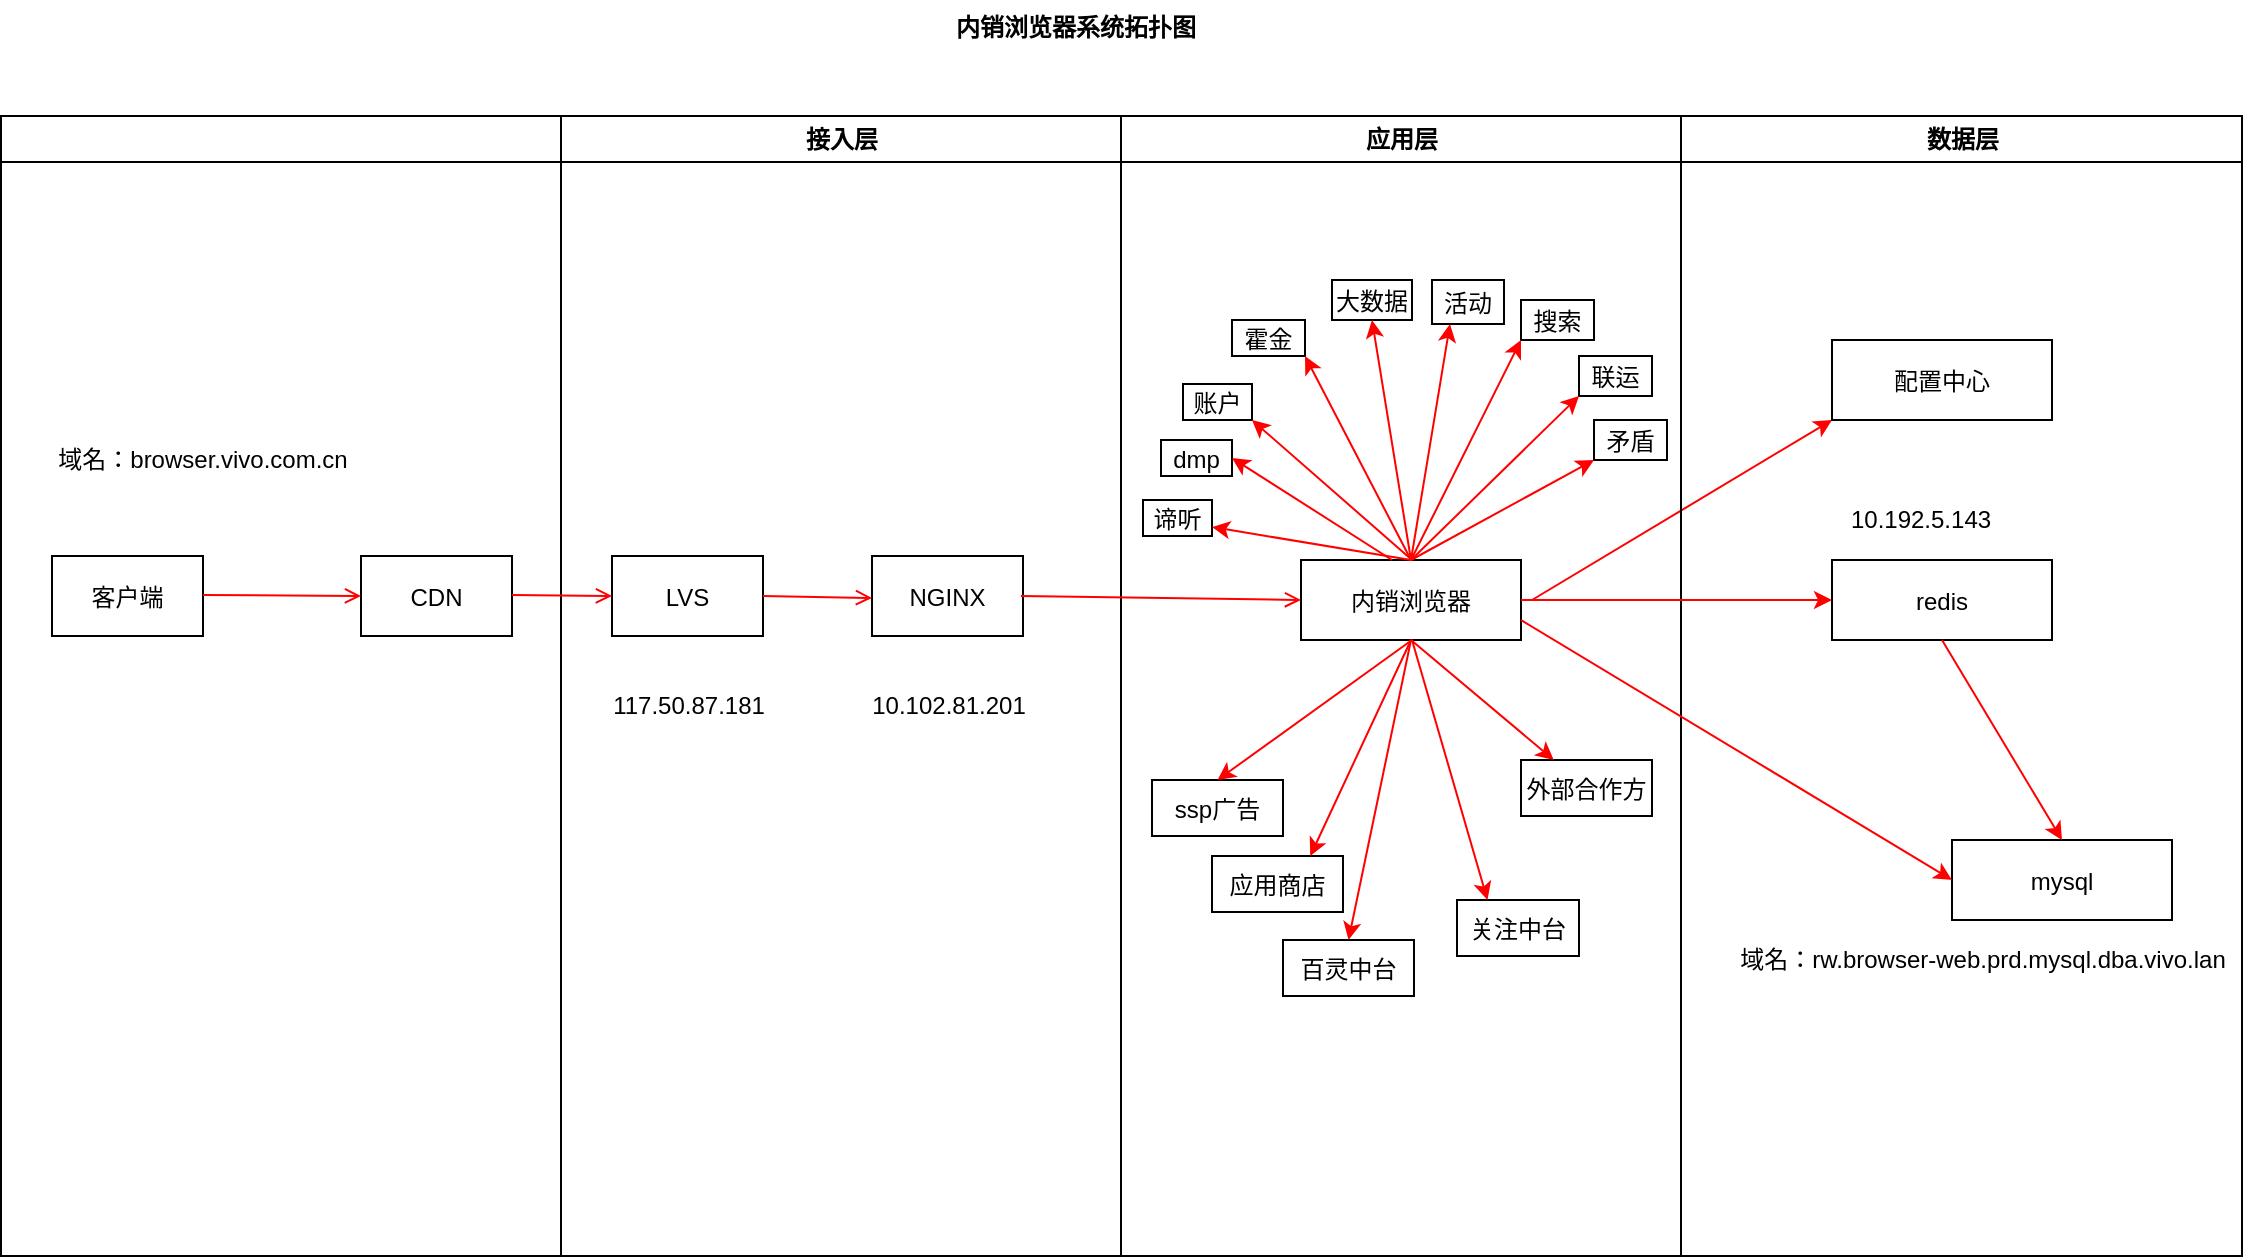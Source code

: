 <mxfile version="15.9.1" type="github">
  <diagram name="Page-1" id="e7e014a7-5840-1c2e-5031-d8a46d1fe8dd">
    <mxGraphModel dx="782" dy="457" grid="1" gridSize="10" guides="1" tooltips="1" connect="1" arrows="1" fold="1" page="1" pageScale="1" pageWidth="1169" pageHeight="826" background="none" math="0" shadow="0">
      <root>
        <mxCell id="0" />
        <mxCell id="1" parent="0" />
        <mxCell id="2" value="" style="swimlane;whiteSpace=wrap" parent="1" vertex="1">
          <mxGeometry x="164.5" y="128" width="280" height="570" as="geometry">
            <mxRectangle x="164.5" y="128" width="50" height="40" as="alternateBounds" />
          </mxGeometry>
        </mxCell>
        <mxCell id="7" value="客户端" style="" parent="2" vertex="1">
          <mxGeometry x="25.5" y="220" width="75.5" height="40" as="geometry" />
        </mxCell>
        <mxCell id="1eKcviOVt32IJCHJKels-47" value="CDN" style="" vertex="1" parent="2">
          <mxGeometry x="180" y="220" width="75.5" height="40" as="geometry" />
        </mxCell>
        <mxCell id="1eKcviOVt32IJCHJKels-48" value="" style="endArrow=open;strokeColor=#FF0000;endFill=1;rounded=0;entryX=0;entryY=0.5;entryDx=0;entryDy=0;" edge="1" parent="2" target="1eKcviOVt32IJCHJKels-47">
          <mxGeometry relative="1" as="geometry">
            <mxPoint x="101" y="239.5" as="sourcePoint" />
            <mxPoint x="175.5" y="240" as="targetPoint" />
          </mxGeometry>
        </mxCell>
        <mxCell id="1eKcviOVt32IJCHJKels-106" value="域名：browser.vivo.com.cn" style="text;html=1;align=center;verticalAlign=middle;resizable=0;points=[];autosize=1;strokeColor=none;fillColor=none;" vertex="1" parent="2">
          <mxGeometry x="20" y="162" width="160" height="20" as="geometry" />
        </mxCell>
        <mxCell id="3" value="接入层" style="swimlane;whiteSpace=wrap" parent="1" vertex="1">
          <mxGeometry x="444.5" y="128" width="280" height="570" as="geometry" />
        </mxCell>
        <mxCell id="1eKcviOVt32IJCHJKels-50" value="LVS" style="" vertex="1" parent="3">
          <mxGeometry x="25.5" y="220" width="75.5" height="40" as="geometry" />
        </mxCell>
        <mxCell id="1eKcviOVt32IJCHJKels-51" value="NGINX" style="" vertex="1" parent="3">
          <mxGeometry x="155.5" y="220" width="75.5" height="40" as="geometry" />
        </mxCell>
        <mxCell id="1eKcviOVt32IJCHJKels-54" value="" style="endArrow=open;strokeColor=#FF0000;endFill=1;rounded=0;" edge="1" parent="3">
          <mxGeometry relative="1" as="geometry">
            <mxPoint x="-24.5" y="239.5" as="sourcePoint" />
            <mxPoint x="25.5" y="240" as="targetPoint" />
          </mxGeometry>
        </mxCell>
        <mxCell id="1eKcviOVt32IJCHJKels-100" value="117.50.87.181" style="text;html=1;align=center;verticalAlign=middle;resizable=0;points=[];autosize=1;strokeColor=none;fillColor=none;" vertex="1" parent="3">
          <mxGeometry x="18.25" y="285" width="90" height="20" as="geometry" />
        </mxCell>
        <mxCell id="1eKcviOVt32IJCHJKels-101" value="10.102.81.201" style="text;html=1;align=center;verticalAlign=middle;resizable=0;points=[];autosize=1;strokeColor=none;fillColor=none;" vertex="1" parent="3">
          <mxGeometry x="148.25" y="285" width="90" height="20" as="geometry" />
        </mxCell>
        <mxCell id="4" value="应用层" style="swimlane;whiteSpace=wrap" parent="1" vertex="1">
          <mxGeometry x="724.5" y="128" width="280" height="570" as="geometry" />
        </mxCell>
        <mxCell id="1eKcviOVt32IJCHJKels-52" value="内销浏览器" style="" vertex="1" parent="4">
          <mxGeometry x="90" y="222" width="110" height="40" as="geometry" />
        </mxCell>
        <mxCell id="1eKcviOVt32IJCHJKels-57" value="账户" style="" vertex="1" parent="4">
          <mxGeometry x="31" y="134" width="34.5" height="18" as="geometry" />
        </mxCell>
        <mxCell id="1eKcviOVt32IJCHJKels-58" value="ssp广告" style="" vertex="1" parent="4">
          <mxGeometry x="15.5" y="332" width="65.5" height="28" as="geometry" />
        </mxCell>
        <mxCell id="1eKcviOVt32IJCHJKels-59" value="谛听" style="" vertex="1" parent="4">
          <mxGeometry x="11" y="192" width="34.5" height="18" as="geometry" />
        </mxCell>
        <mxCell id="1eKcviOVt32IJCHJKels-60" value="百灵中台" style="" vertex="1" parent="4">
          <mxGeometry x="81" y="412" width="65.5" height="28" as="geometry" />
        </mxCell>
        <mxCell id="1eKcviOVt32IJCHJKels-62" value="应用商店" style="" vertex="1" parent="4">
          <mxGeometry x="45.5" y="370" width="65.5" height="28" as="geometry" />
        </mxCell>
        <mxCell id="1eKcviOVt32IJCHJKels-69" value="关注中台" style="" vertex="1" parent="4">
          <mxGeometry x="168" y="392" width="61" height="28" as="geometry" />
        </mxCell>
        <mxCell id="1eKcviOVt32IJCHJKels-70" value="外部合作方" style="" vertex="1" parent="4">
          <mxGeometry x="200" y="322" width="65.5" height="28" as="geometry" />
        </mxCell>
        <mxCell id="1eKcviOVt32IJCHJKels-73" value="dmp" style="" vertex="1" parent="4">
          <mxGeometry x="20" y="162" width="35.5" height="18" as="geometry" />
        </mxCell>
        <mxCell id="1eKcviOVt32IJCHJKels-74" value="霍金" style="" vertex="1" parent="4">
          <mxGeometry x="55.5" y="102" width="36.5" height="18" as="geometry" />
        </mxCell>
        <mxCell id="1eKcviOVt32IJCHJKels-75" value="大数据" style="" vertex="1" parent="4">
          <mxGeometry x="105.5" y="82" width="40" height="20" as="geometry" />
        </mxCell>
        <mxCell id="1eKcviOVt32IJCHJKels-78" value="活动" style="" vertex="1" parent="4">
          <mxGeometry x="155.5" y="82" width="36" height="22" as="geometry" />
        </mxCell>
        <mxCell id="1eKcviOVt32IJCHJKels-79" value="搜索" style="" vertex="1" parent="4">
          <mxGeometry x="200" y="92" width="36.5" height="20" as="geometry" />
        </mxCell>
        <mxCell id="1eKcviOVt32IJCHJKels-80" value="联运" style="" vertex="1" parent="4">
          <mxGeometry x="229" y="120" width="36.5" height="20" as="geometry" />
        </mxCell>
        <mxCell id="1eKcviOVt32IJCHJKels-81" value="矛盾" style="" vertex="1" parent="4">
          <mxGeometry x="236.5" y="152" width="36.5" height="20" as="geometry" />
        </mxCell>
        <mxCell id="1eKcviOVt32IJCHJKels-83" value="" style="endArrow=classic;html=1;rounded=0;strokeColor=#FF0000;entryX=0.5;entryY=0;entryDx=0;entryDy=0;" edge="1" parent="4" target="1eKcviOVt32IJCHJKels-58">
          <mxGeometry width="50" height="50" relative="1" as="geometry">
            <mxPoint x="145.5" y="262" as="sourcePoint" />
            <mxPoint x="245.5" y="272" as="targetPoint" />
          </mxGeometry>
        </mxCell>
        <mxCell id="1eKcviOVt32IJCHJKels-84" value="" style="endArrow=classic;html=1;rounded=0;strokeColor=#FF0000;entryX=0.75;entryY=0;entryDx=0;entryDy=0;exitX=0.5;exitY=1;exitDx=0;exitDy=0;" edge="1" parent="4" source="1eKcviOVt32IJCHJKels-52" target="1eKcviOVt32IJCHJKels-62">
          <mxGeometry width="50" height="50" relative="1" as="geometry">
            <mxPoint x="145.5" y="272" as="sourcePoint" />
            <mxPoint x="245.5" y="272" as="targetPoint" />
          </mxGeometry>
        </mxCell>
        <mxCell id="1eKcviOVt32IJCHJKels-85" value="" style="endArrow=classic;html=1;rounded=0;strokeColor=#FF0000;exitX=0.5;exitY=1;exitDx=0;exitDy=0;entryX=0.5;entryY=0;entryDx=0;entryDy=0;" edge="1" parent="4" source="1eKcviOVt32IJCHJKels-52" target="1eKcviOVt32IJCHJKels-60">
          <mxGeometry width="50" height="50" relative="1" as="geometry">
            <mxPoint x="195.5" y="322" as="sourcePoint" />
            <mxPoint x="245.5" y="272" as="targetPoint" />
          </mxGeometry>
        </mxCell>
        <mxCell id="1eKcviOVt32IJCHJKels-88" value="" style="endArrow=classic;html=1;rounded=0;strokeColor=#FF0000;exitX=0.5;exitY=1;exitDx=0;exitDy=0;entryX=0.25;entryY=0;entryDx=0;entryDy=0;" edge="1" parent="4" source="1eKcviOVt32IJCHJKels-52" target="1eKcviOVt32IJCHJKels-70">
          <mxGeometry width="50" height="50" relative="1" as="geometry">
            <mxPoint x="195.5" y="322" as="sourcePoint" />
            <mxPoint x="245.5" y="272" as="targetPoint" />
          </mxGeometry>
        </mxCell>
        <mxCell id="1eKcviOVt32IJCHJKels-89" value="" style="endArrow=classic;html=1;rounded=0;strokeColor=#FF0000;exitX=0.5;exitY=0;exitDx=0;exitDy=0;entryX=1;entryY=0.75;entryDx=0;entryDy=0;" edge="1" parent="4" source="1eKcviOVt32IJCHJKels-52" target="1eKcviOVt32IJCHJKels-59">
          <mxGeometry width="50" height="50" relative="1" as="geometry">
            <mxPoint x="195.5" y="322" as="sourcePoint" />
            <mxPoint x="245.5" y="272" as="targetPoint" />
          </mxGeometry>
        </mxCell>
        <mxCell id="1eKcviOVt32IJCHJKels-92" value="" style="endArrow=classic;html=1;rounded=0;strokeColor=#FF0000;exitX=0.5;exitY=0;exitDx=0;exitDy=0;entryX=1;entryY=1;entryDx=0;entryDy=0;" edge="1" parent="4" source="1eKcviOVt32IJCHJKels-52" target="1eKcviOVt32IJCHJKels-74">
          <mxGeometry width="50" height="50" relative="1" as="geometry">
            <mxPoint x="195.5" y="322" as="sourcePoint" />
            <mxPoint x="245.5" y="272" as="targetPoint" />
          </mxGeometry>
        </mxCell>
        <mxCell id="1eKcviOVt32IJCHJKels-93" value="" style="endArrow=classic;html=1;rounded=0;strokeColor=#FF0000;exitX=0.5;exitY=0;exitDx=0;exitDy=0;entryX=0.5;entryY=1;entryDx=0;entryDy=0;" edge="1" parent="4" source="1eKcviOVt32IJCHJKels-52" target="1eKcviOVt32IJCHJKels-75">
          <mxGeometry width="50" height="50" relative="1" as="geometry">
            <mxPoint x="185.5" y="252" as="sourcePoint" />
            <mxPoint x="235.5" y="202" as="targetPoint" />
          </mxGeometry>
        </mxCell>
        <mxCell id="1eKcviOVt32IJCHJKels-94" value="" style="endArrow=classic;html=1;rounded=0;strokeColor=#FF0000;exitX=0.5;exitY=0;exitDx=0;exitDy=0;entryX=0.25;entryY=1;entryDx=0;entryDy=0;" edge="1" parent="4" source="1eKcviOVt32IJCHJKels-52" target="1eKcviOVt32IJCHJKels-78">
          <mxGeometry width="50" height="50" relative="1" as="geometry">
            <mxPoint x="195.5" y="322" as="sourcePoint" />
            <mxPoint x="245.5" y="272" as="targetPoint" />
          </mxGeometry>
        </mxCell>
        <mxCell id="1eKcviOVt32IJCHJKels-95" value="" style="endArrow=classic;html=1;rounded=0;strokeColor=#FF0000;exitX=0.5;exitY=0;exitDx=0;exitDy=0;entryX=0;entryY=1;entryDx=0;entryDy=0;" edge="1" parent="4" source="1eKcviOVt32IJCHJKels-52" target="1eKcviOVt32IJCHJKels-79">
          <mxGeometry width="50" height="50" relative="1" as="geometry">
            <mxPoint x="195.5" y="322" as="sourcePoint" />
            <mxPoint x="245.5" y="272" as="targetPoint" />
          </mxGeometry>
        </mxCell>
        <mxCell id="1eKcviOVt32IJCHJKels-96" value="" style="endArrow=classic;html=1;rounded=0;strokeColor=#FF0000;exitX=0.5;exitY=0;exitDx=0;exitDy=0;entryX=0;entryY=1;entryDx=0;entryDy=0;" edge="1" parent="4" source="1eKcviOVt32IJCHJKels-52" target="1eKcviOVt32IJCHJKels-80">
          <mxGeometry width="50" height="50" relative="1" as="geometry">
            <mxPoint x="195.5" y="322" as="sourcePoint" />
            <mxPoint x="245.5" y="272" as="targetPoint" />
          </mxGeometry>
        </mxCell>
        <mxCell id="1eKcviOVt32IJCHJKels-97" value="" style="endArrow=classic;html=1;rounded=0;strokeColor=#FF0000;exitX=0.5;exitY=0;exitDx=0;exitDy=0;entryX=0;entryY=1;entryDx=0;entryDy=0;" edge="1" parent="4" source="1eKcviOVt32IJCHJKels-52" target="1eKcviOVt32IJCHJKels-81">
          <mxGeometry width="50" height="50" relative="1" as="geometry">
            <mxPoint x="195.5" y="322" as="sourcePoint" />
            <mxPoint x="245.5" y="272" as="targetPoint" />
          </mxGeometry>
        </mxCell>
        <mxCell id="1eKcviOVt32IJCHJKels-99" value="" style="endArrow=classic;html=1;rounded=0;strokeColor=#FF0000;entryX=0;entryY=1;entryDx=0;entryDy=0;" edge="1" parent="4" target="1eKcviOVt32IJCHJKels-98">
          <mxGeometry width="50" height="50" relative="1" as="geometry">
            <mxPoint x="205.5" y="242" as="sourcePoint" />
            <mxPoint x="265.5" y="222" as="targetPoint" />
          </mxGeometry>
        </mxCell>
        <mxCell id="1eKcviOVt32IJCHJKels-41" value="数据层" style="swimlane;whiteSpace=wrap" vertex="1" parent="1">
          <mxGeometry x="1004.5" y="128" width="280.5" height="570" as="geometry" />
        </mxCell>
        <mxCell id="1eKcviOVt32IJCHJKels-63" value="redis" style="" vertex="1" parent="1eKcviOVt32IJCHJKels-41">
          <mxGeometry x="75.5" y="222" width="110" height="40" as="geometry" />
        </mxCell>
        <mxCell id="1eKcviOVt32IJCHJKels-64" value="mysql" style="" vertex="1" parent="1eKcviOVt32IJCHJKels-41">
          <mxGeometry x="135.5" y="362" width="110" height="40" as="geometry" />
        </mxCell>
        <mxCell id="1eKcviOVt32IJCHJKels-68" value="" style="endArrow=classic;html=1;rounded=0;strokeColor=#FF0000;exitX=0.5;exitY=1;exitDx=0;exitDy=0;entryX=0.5;entryY=0;entryDx=0;entryDy=0;" edge="1" parent="1eKcviOVt32IJCHJKels-41" source="1eKcviOVt32IJCHJKels-63" target="1eKcviOVt32IJCHJKels-64">
          <mxGeometry width="50" height="50" relative="1" as="geometry">
            <mxPoint x="-44.5" y="422" as="sourcePoint" />
            <mxPoint x="5.5" y="372" as="targetPoint" />
          </mxGeometry>
        </mxCell>
        <mxCell id="1eKcviOVt32IJCHJKels-98" value="配置中心" style="" vertex="1" parent="1eKcviOVt32IJCHJKels-41">
          <mxGeometry x="75.5" y="112" width="110" height="40" as="geometry" />
        </mxCell>
        <mxCell id="1eKcviOVt32IJCHJKels-107" value="10.192.5.143" style="text;html=1;align=center;verticalAlign=middle;resizable=0;points=[];autosize=1;strokeColor=none;fillColor=none;" vertex="1" parent="1eKcviOVt32IJCHJKels-41">
          <mxGeometry x="74.5" y="192" width="90" height="20" as="geometry" />
        </mxCell>
        <mxCell id="1eKcviOVt32IJCHJKels-108" value="域名：rw.browser-web.prd.mysql.dba.vivo.lan" style="text;html=1;align=center;verticalAlign=middle;resizable=0;points=[];autosize=1;strokeColor=none;fillColor=none;" vertex="1" parent="1eKcviOVt32IJCHJKels-41">
          <mxGeometry x="20.5" y="412" width="260" height="20" as="geometry" />
        </mxCell>
        <mxCell id="1eKcviOVt32IJCHJKels-55" value="" style="endArrow=open;strokeColor=#FF0000;endFill=1;rounded=0;exitX=1;exitY=0.5;exitDx=0;exitDy=0;" edge="1" parent="1" source="1eKcviOVt32IJCHJKels-50">
          <mxGeometry relative="1" as="geometry">
            <mxPoint x="550" y="368.5" as="sourcePoint" />
            <mxPoint x="600" y="369" as="targetPoint" />
          </mxGeometry>
        </mxCell>
        <mxCell id="1eKcviOVt32IJCHJKels-56" value="" style="endArrow=open;strokeColor=#FF0000;endFill=1;rounded=0;exitX=1;exitY=0.5;exitDx=0;exitDy=0;entryX=0;entryY=0.5;entryDx=0;entryDy=0;" edge="1" parent="1" target="1eKcviOVt32IJCHJKels-52">
          <mxGeometry relative="1" as="geometry">
            <mxPoint x="674.5" y="368" as="sourcePoint" />
            <mxPoint x="729" y="369" as="targetPoint" />
          </mxGeometry>
        </mxCell>
        <mxCell id="1eKcviOVt32IJCHJKels-65" value="" style="endArrow=classic;html=1;rounded=0;entryX=0;entryY=0.5;entryDx=0;entryDy=0;exitX=1;exitY=0.5;exitDx=0;exitDy=0;strokeColor=#FF0000;" edge="1" parent="1" source="1eKcviOVt32IJCHJKels-52" target="1eKcviOVt32IJCHJKels-63">
          <mxGeometry width="50" height="50" relative="1" as="geometry">
            <mxPoint x="960" y="450" as="sourcePoint" />
            <mxPoint x="1010" y="400" as="targetPoint" />
          </mxGeometry>
        </mxCell>
        <mxCell id="1eKcviOVt32IJCHJKels-67" value="" style="endArrow=classic;html=1;rounded=0;strokeColor=#FF0000;entryX=0;entryY=0.5;entryDx=0;entryDy=0;exitX=1;exitY=0.75;exitDx=0;exitDy=0;" edge="1" parent="1" source="1eKcviOVt32IJCHJKels-52" target="1eKcviOVt32IJCHJKels-64">
          <mxGeometry width="50" height="50" relative="1" as="geometry">
            <mxPoint x="960" y="550" as="sourcePoint" />
            <mxPoint x="1010" y="500" as="targetPoint" />
          </mxGeometry>
        </mxCell>
        <mxCell id="1eKcviOVt32IJCHJKels-86" value="" style="endArrow=classic;html=1;rounded=0;strokeColor=#FF0000;entryX=0.25;entryY=0;entryDx=0;entryDy=0;" edge="1" parent="1" target="1eKcviOVt32IJCHJKels-69">
          <mxGeometry width="50" height="50" relative="1" as="geometry">
            <mxPoint x="870" y="390" as="sourcePoint" />
            <mxPoint x="970" y="400" as="targetPoint" />
          </mxGeometry>
        </mxCell>
        <mxCell id="1eKcviOVt32IJCHJKels-90" value="" style="endArrow=classic;html=1;rounded=0;strokeColor=#FF0000;entryX=1;entryY=0.5;entryDx=0;entryDy=0;" edge="1" parent="1" target="1eKcviOVt32IJCHJKels-73">
          <mxGeometry width="50" height="50" relative="1" as="geometry">
            <mxPoint x="860" y="350" as="sourcePoint" />
            <mxPoint x="970" y="400" as="targetPoint" />
          </mxGeometry>
        </mxCell>
        <mxCell id="1eKcviOVt32IJCHJKels-91" value="" style="endArrow=classic;html=1;rounded=0;strokeColor=#FF0000;entryX=1;entryY=1;entryDx=0;entryDy=0;" edge="1" parent="1" target="1eKcviOVt32IJCHJKels-57">
          <mxGeometry width="50" height="50" relative="1" as="geometry">
            <mxPoint x="870" y="350" as="sourcePoint" />
            <mxPoint x="820" y="280" as="targetPoint" />
          </mxGeometry>
        </mxCell>
        <UserObject label="&lt;b&gt;内销浏览器系统拓扑图&lt;/b&gt;" link="10.102.81.201" id="1eKcviOVt32IJCHJKels-102">
          <mxCell style="text;whiteSpace=wrap;html=1;" vertex="1" parent="1">
            <mxGeometry x="640" y="70" width="150" height="30" as="geometry" />
          </mxCell>
        </UserObject>
      </root>
    </mxGraphModel>
  </diagram>
</mxfile>
